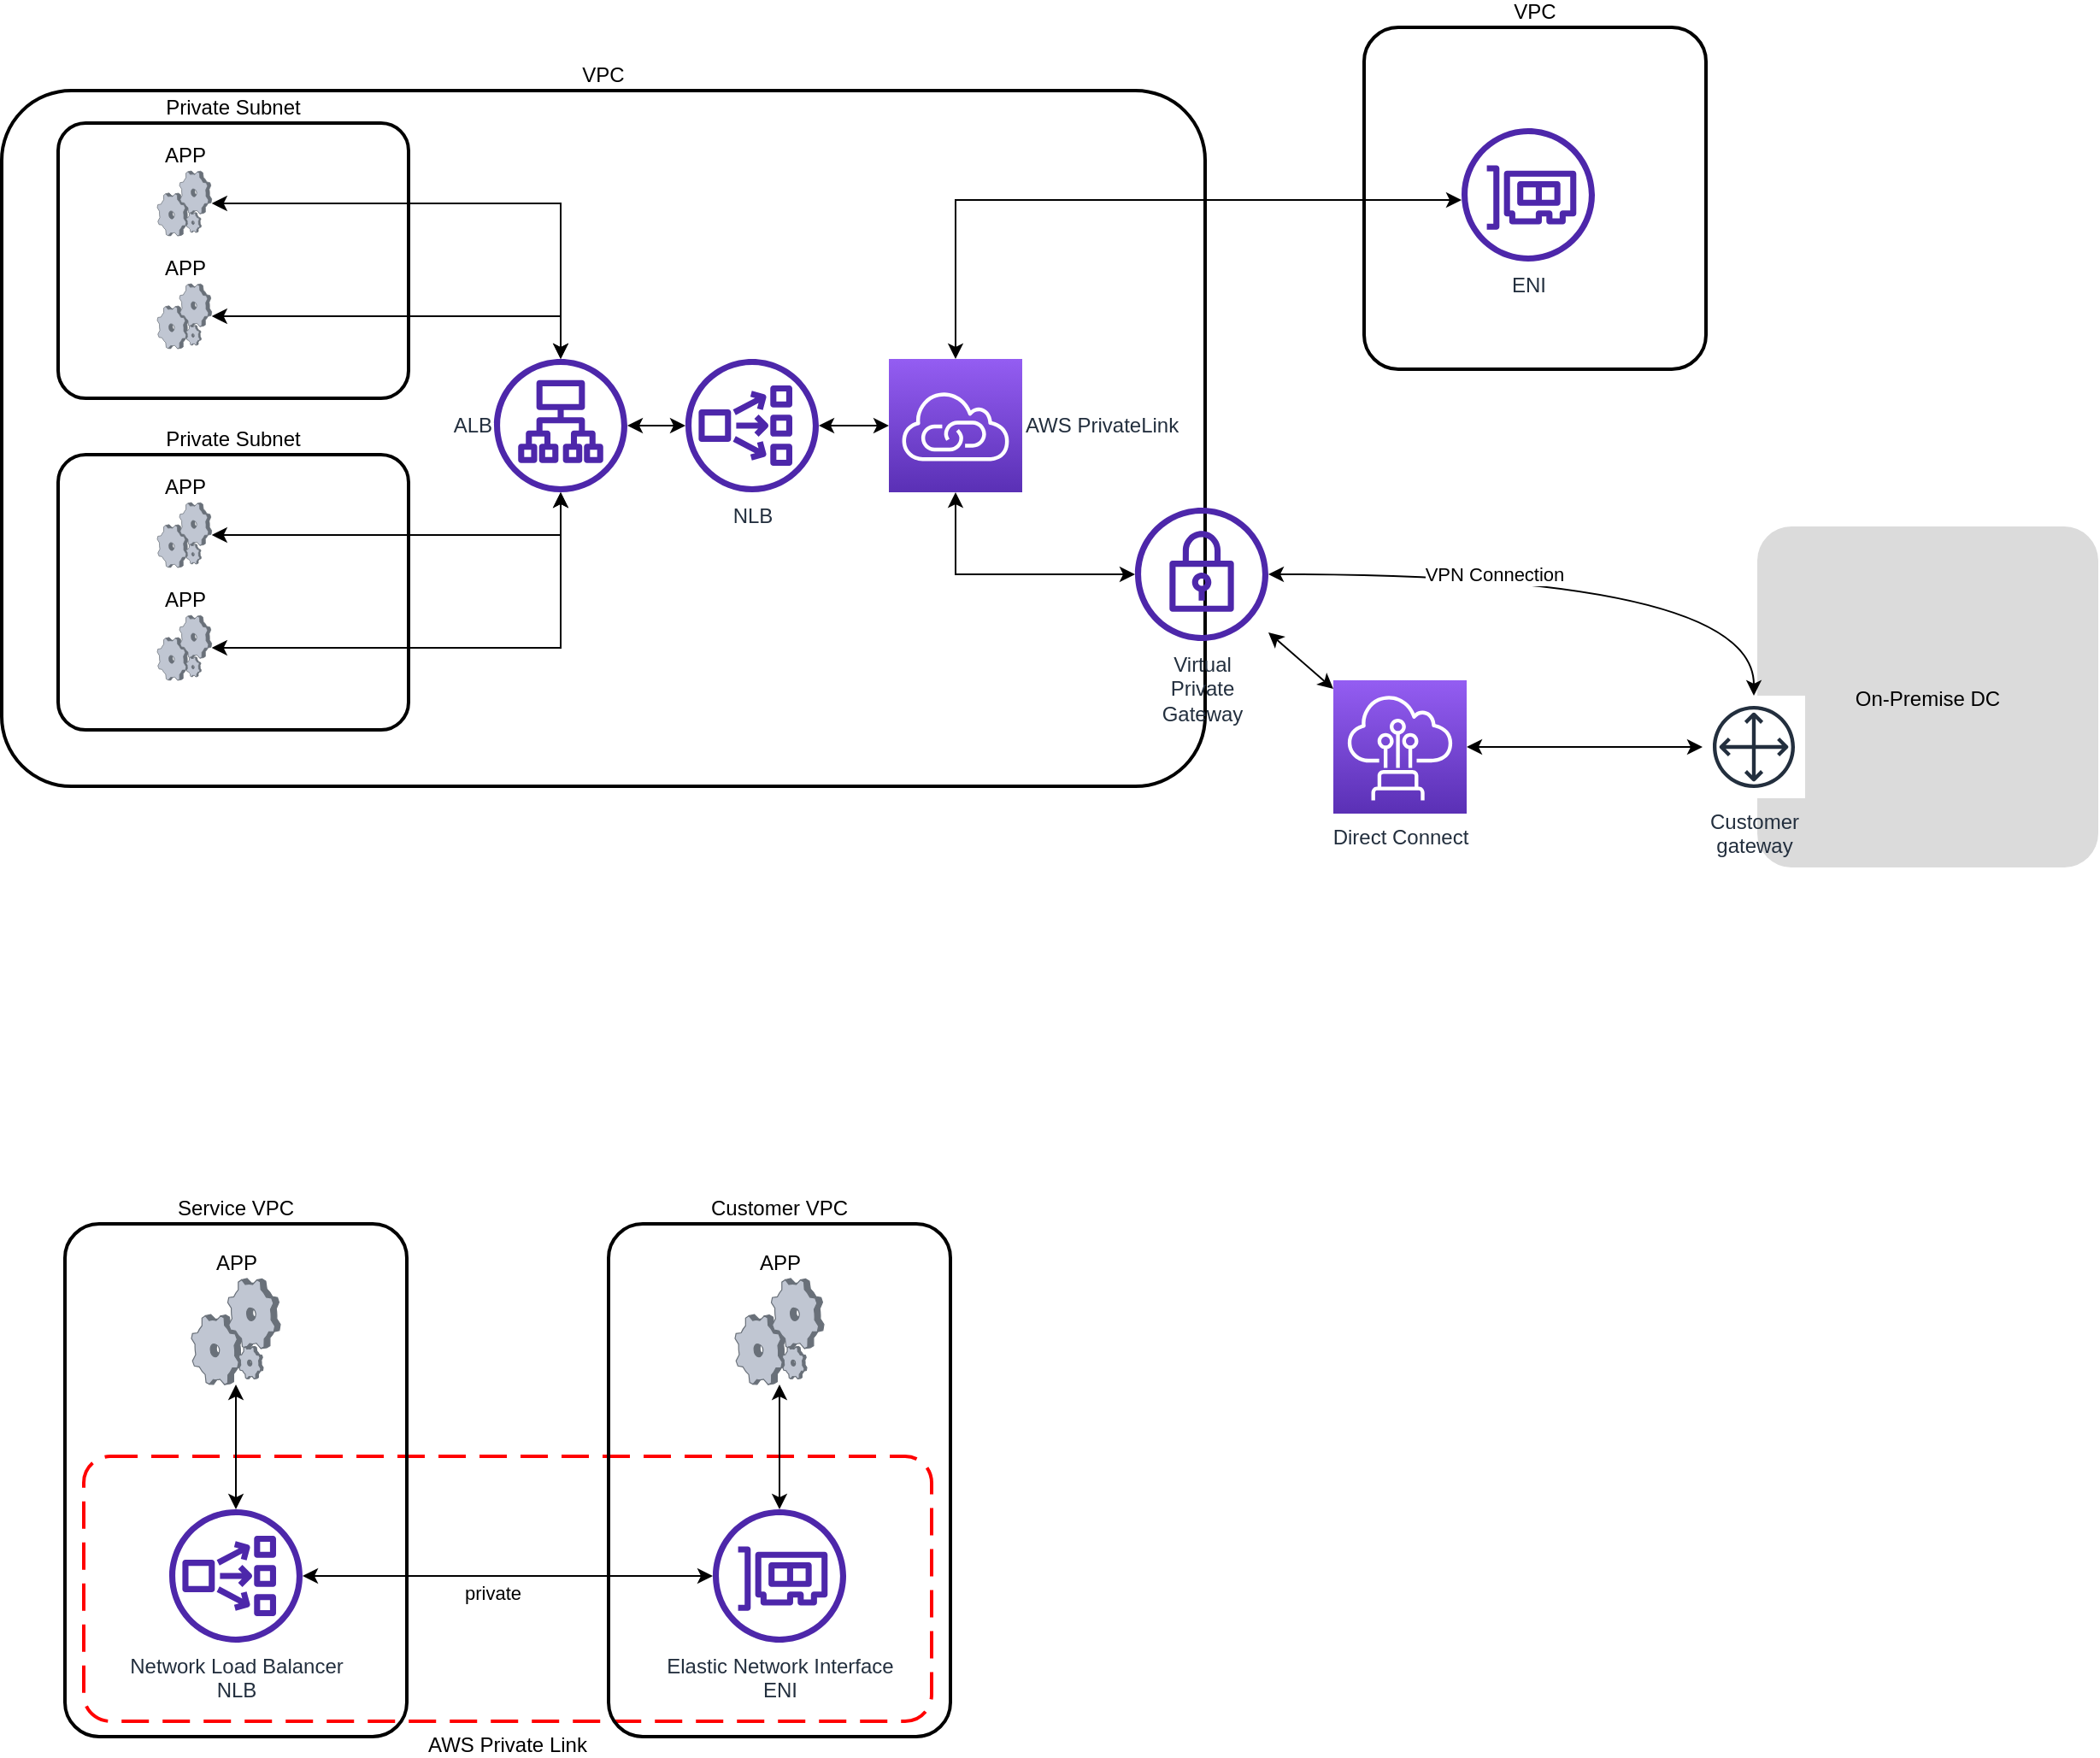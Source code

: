 <mxfile version="20.1.1" type="device"><diagram id="0W9PW05vVtJZ4PPajJrG" name="Page-1"><mxGraphModel dx="1826" dy="1537" grid="0" gridSize="10" guides="1" tooltips="1" connect="1" arrows="1" fold="1" page="0" pageScale="1" pageWidth="827" pageHeight="1169" math="0" shadow="0"><root><mxCell id="0"/><mxCell id="1" parent="0"/><mxCell id="w9yGPqB2lC9YXLwlPhrW-11" value="AWS Private Link" style="rounded=1;arcSize=10;dashed=1;strokeColor=#ff0000;fillColor=none;gradientColor=none;dashPattern=8 4;strokeWidth=2;labelPosition=center;verticalLabelPosition=bottom;align=center;verticalAlign=top;" vertex="1" parent="1"><mxGeometry x="-35" y="303" width="496" height="155" as="geometry"/></mxCell><mxCell id="w9yGPqB2lC9YXLwlPhrW-2" value="Service VPC" style="rounded=1;arcSize=10;dashed=0;fillColor=none;gradientColor=none;strokeWidth=2;labelPosition=center;verticalLabelPosition=top;align=center;verticalAlign=bottom;" vertex="1" parent="1"><mxGeometry x="-46" y="167" width="200" height="300" as="geometry"/></mxCell><mxCell id="w9yGPqB2lC9YXLwlPhrW-4" value="Customer VPC" style="rounded=1;arcSize=10;dashed=0;fillColor=none;gradientColor=none;strokeWidth=2;labelPosition=center;verticalLabelPosition=top;align=center;verticalAlign=bottom;" vertex="1" parent="1"><mxGeometry x="272" y="167" width="200" height="300" as="geometry"/></mxCell><mxCell id="w9yGPqB2lC9YXLwlPhrW-15" style="edgeStyle=orthogonalEdgeStyle;rounded=0;orthogonalLoop=1;jettySize=auto;html=1;startArrow=classic;startFill=1;endArrow=classic;endFill=1;" edge="1" parent="1" source="w9yGPqB2lC9YXLwlPhrW-5" target="w9yGPqB2lC9YXLwlPhrW-7"><mxGeometry relative="1" as="geometry"/></mxCell><mxCell id="w9yGPqB2lC9YXLwlPhrW-5" value="APP" style="verticalLabelPosition=top;sketch=0;aspect=fixed;html=1;verticalAlign=bottom;strokeColor=none;align=center;outlineConnect=0;shape=mxgraph.citrix.process;labelPosition=center;" vertex="1" parent="1"><mxGeometry x="28" y="199" width="52" height="62" as="geometry"/></mxCell><mxCell id="w9yGPqB2lC9YXLwlPhrW-13" style="edgeStyle=orthogonalEdgeStyle;rounded=0;orthogonalLoop=1;jettySize=auto;html=1;startArrow=classic;startFill=1;endArrow=classic;endFill=1;" edge="1" parent="1" source="w9yGPqB2lC9YXLwlPhrW-6" target="w9yGPqB2lC9YXLwlPhrW-8"><mxGeometry relative="1" as="geometry"/></mxCell><mxCell id="w9yGPqB2lC9YXLwlPhrW-6" value="APP" style="verticalLabelPosition=top;sketch=0;aspect=fixed;html=1;verticalAlign=bottom;strokeColor=none;align=center;outlineConnect=0;shape=mxgraph.citrix.process;labelPosition=center;" vertex="1" parent="1"><mxGeometry x="346" y="199" width="52" height="62" as="geometry"/></mxCell><mxCell id="w9yGPqB2lC9YXLwlPhrW-9" style="edgeStyle=orthogonalEdgeStyle;rounded=0;orthogonalLoop=1;jettySize=auto;html=1;startArrow=classic;startFill=1;endArrow=classic;endFill=1;" edge="1" parent="1" source="w9yGPqB2lC9YXLwlPhrW-7" target="w9yGPqB2lC9YXLwlPhrW-8"><mxGeometry relative="1" as="geometry"/></mxCell><mxCell id="w9yGPqB2lC9YXLwlPhrW-10" value="private" style="edgeLabel;html=1;align=center;verticalAlign=middle;resizable=0;points=[];" vertex="1" connectable="0" parent="w9yGPqB2lC9YXLwlPhrW-9"><mxGeometry x="-0.176" y="-1" relative="1" as="geometry"><mxPoint x="12" y="9" as="offset"/></mxGeometry></mxCell><mxCell id="w9yGPqB2lC9YXLwlPhrW-7" value="Network Load Balancer&lt;br&gt;NLB" style="sketch=0;outlineConnect=0;fontColor=#232F3E;gradientColor=none;fillColor=#4D27AA;strokeColor=none;dashed=0;verticalLabelPosition=bottom;verticalAlign=top;align=center;html=1;fontSize=12;fontStyle=0;aspect=fixed;pointerEvents=1;shape=mxgraph.aws4.network_load_balancer;" vertex="1" parent="1"><mxGeometry x="15" y="334" width="78" height="78" as="geometry"/></mxCell><mxCell id="w9yGPqB2lC9YXLwlPhrW-8" value="Elastic Network Interface&lt;br&gt;ENI" style="sketch=0;outlineConnect=0;fontColor=#232F3E;gradientColor=none;fillColor=#4D27AA;strokeColor=none;dashed=0;verticalLabelPosition=bottom;verticalAlign=top;align=center;html=1;fontSize=12;fontStyle=0;aspect=fixed;pointerEvents=1;shape=mxgraph.aws4.elastic_network_interface;" vertex="1" parent="1"><mxGeometry x="333" y="334" width="78" height="78" as="geometry"/></mxCell><mxCell id="w9yGPqB2lC9YXLwlPhrW-18" value="VPC" style="rounded=1;arcSize=10;dashed=0;fillColor=none;gradientColor=none;strokeWidth=2;labelPosition=center;verticalLabelPosition=top;align=center;verticalAlign=bottom;" vertex="1" parent="1"><mxGeometry x="-83" y="-496" width="704" height="407" as="geometry"/></mxCell><mxCell id="w9yGPqB2lC9YXLwlPhrW-23" value="Private Subnet" style="rounded=1;arcSize=10;dashed=0;fillColor=none;gradientColor=none;strokeWidth=2;labelPosition=center;verticalLabelPosition=top;align=center;verticalAlign=bottom;" vertex="1" parent="1"><mxGeometry x="-50" y="-283" width="205" height="161" as="geometry"/></mxCell><mxCell id="w9yGPqB2lC9YXLwlPhrW-28" style="edgeStyle=orthogonalEdgeStyle;rounded=0;orthogonalLoop=1;jettySize=auto;html=1;startArrow=classic;startFill=1;endArrow=classic;endFill=1;" edge="1" parent="1" source="w9yGPqB2lC9YXLwlPhrW-24" target="w9yGPqB2lC9YXLwlPhrW-26"><mxGeometry relative="1" as="geometry"/></mxCell><mxCell id="w9yGPqB2lC9YXLwlPhrW-24" value="APP" style="verticalLabelPosition=top;sketch=0;aspect=fixed;html=1;verticalAlign=bottom;strokeColor=none;align=center;outlineConnect=0;shape=mxgraph.citrix.process;labelPosition=center;" vertex="1" parent="1"><mxGeometry x="8" y="-189" width="31.87" height="38" as="geometry"/></mxCell><mxCell id="w9yGPqB2lC9YXLwlPhrW-27" style="edgeStyle=orthogonalEdgeStyle;rounded=0;orthogonalLoop=1;jettySize=auto;html=1;startArrow=classic;startFill=1;endArrow=classic;endFill=1;" edge="1" parent="1" source="w9yGPqB2lC9YXLwlPhrW-25" target="w9yGPqB2lC9YXLwlPhrW-26"><mxGeometry relative="1" as="geometry"/></mxCell><mxCell id="w9yGPqB2lC9YXLwlPhrW-25" value="APP" style="verticalLabelPosition=top;sketch=0;aspect=fixed;html=1;verticalAlign=bottom;strokeColor=none;align=center;outlineConnect=0;shape=mxgraph.citrix.process;labelPosition=center;" vertex="1" parent="1"><mxGeometry x="8" y="-255" width="31.87" height="38" as="geometry"/></mxCell><mxCell id="w9yGPqB2lC9YXLwlPhrW-26" value="ALB" style="sketch=0;outlineConnect=0;fontColor=#232F3E;gradientColor=none;fillColor=#4D27AA;strokeColor=none;dashed=0;verticalLabelPosition=middle;verticalAlign=middle;align=right;html=1;fontSize=12;fontStyle=0;aspect=fixed;pointerEvents=1;shape=mxgraph.aws4.application_load_balancer;labelPosition=left;" vertex="1" parent="1"><mxGeometry x="205" y="-339" width="78" height="78" as="geometry"/></mxCell><mxCell id="w9yGPqB2lC9YXLwlPhrW-29" value="Private Subnet" style="rounded=1;arcSize=10;dashed=0;fillColor=none;gradientColor=none;strokeWidth=2;labelPosition=center;verticalLabelPosition=top;align=center;verticalAlign=bottom;" vertex="1" parent="1"><mxGeometry x="-50" y="-477" width="205" height="161" as="geometry"/></mxCell><mxCell id="w9yGPqB2lC9YXLwlPhrW-32" style="edgeStyle=orthogonalEdgeStyle;rounded=0;orthogonalLoop=1;jettySize=auto;html=1;startArrow=classic;startFill=1;endArrow=classic;endFill=1;" edge="1" parent="1" source="w9yGPqB2lC9YXLwlPhrW-30" target="w9yGPqB2lC9YXLwlPhrW-26"><mxGeometry relative="1" as="geometry"/></mxCell><mxCell id="w9yGPqB2lC9YXLwlPhrW-30" value="APP" style="verticalLabelPosition=top;sketch=0;aspect=fixed;html=1;verticalAlign=bottom;strokeColor=none;align=center;outlineConnect=0;shape=mxgraph.citrix.process;labelPosition=center;" vertex="1" parent="1"><mxGeometry x="8" y="-383" width="31.87" height="38" as="geometry"/></mxCell><mxCell id="w9yGPqB2lC9YXLwlPhrW-33" style="edgeStyle=orthogonalEdgeStyle;rounded=0;orthogonalLoop=1;jettySize=auto;html=1;startArrow=classic;startFill=1;endArrow=classic;endFill=1;" edge="1" parent="1" source="w9yGPqB2lC9YXLwlPhrW-31" target="w9yGPqB2lC9YXLwlPhrW-26"><mxGeometry relative="1" as="geometry"/></mxCell><mxCell id="w9yGPqB2lC9YXLwlPhrW-31" value="APP" style="verticalLabelPosition=top;sketch=0;aspect=fixed;html=1;verticalAlign=bottom;strokeColor=none;align=center;outlineConnect=0;shape=mxgraph.citrix.process;labelPosition=center;" vertex="1" parent="1"><mxGeometry x="8" y="-449" width="31.87" height="38" as="geometry"/></mxCell><mxCell id="w9yGPqB2lC9YXLwlPhrW-35" value="" style="edgeStyle=orthogonalEdgeStyle;rounded=0;orthogonalLoop=1;jettySize=auto;html=1;startArrow=classic;startFill=1;endArrow=classic;endFill=1;" edge="1" parent="1" source="w9yGPqB2lC9YXLwlPhrW-34" target="w9yGPqB2lC9YXLwlPhrW-26"><mxGeometry relative="1" as="geometry"/></mxCell><mxCell id="w9yGPqB2lC9YXLwlPhrW-37" value="" style="edgeStyle=orthogonalEdgeStyle;rounded=0;orthogonalLoop=1;jettySize=auto;html=1;startArrow=classic;startFill=1;endArrow=classic;endFill=1;" edge="1" parent="1" source="w9yGPqB2lC9YXLwlPhrW-34" target="w9yGPqB2lC9YXLwlPhrW-36"><mxGeometry relative="1" as="geometry"/></mxCell><mxCell id="w9yGPqB2lC9YXLwlPhrW-34" value="NLB" style="sketch=0;outlineConnect=0;fontColor=#232F3E;gradientColor=none;fillColor=#4D27AA;strokeColor=none;dashed=0;verticalLabelPosition=bottom;verticalAlign=top;align=center;html=1;fontSize=12;fontStyle=0;aspect=fixed;pointerEvents=1;shape=mxgraph.aws4.network_load_balancer;" vertex="1" parent="1"><mxGeometry x="317" y="-339" width="78" height="78" as="geometry"/></mxCell><mxCell id="w9yGPqB2lC9YXLwlPhrW-49" style="edgeStyle=orthogonalEdgeStyle;rounded=0;orthogonalLoop=1;jettySize=auto;html=1;startArrow=classic;startFill=1;endArrow=classic;endFill=1;" edge="1" parent="1" source="w9yGPqB2lC9YXLwlPhrW-36" target="w9yGPqB2lC9YXLwlPhrW-48"><mxGeometry relative="1" as="geometry"><Array as="points"><mxPoint x="475" y="-432"/></Array></mxGeometry></mxCell><mxCell id="w9yGPqB2lC9YXLwlPhrW-36" value="AWS PrivateLink" style="sketch=0;points=[[0,0,0],[0.25,0,0],[0.5,0,0],[0.75,0,0],[1,0,0],[0,1,0],[0.25,1,0],[0.5,1,0],[0.75,1,0],[1,1,0],[0,0.25,0],[0,0.5,0],[0,0.75,0],[1,0.25,0],[1,0.5,0],[1,0.75,0]];outlineConnect=0;fontColor=#232F3E;gradientColor=#945DF2;gradientDirection=north;fillColor=#5A30B5;strokeColor=#ffffff;dashed=0;verticalLabelPosition=middle;verticalAlign=middle;align=left;html=1;fontSize=12;fontStyle=0;aspect=fixed;shape=mxgraph.aws4.resourceIcon;resIcon=mxgraph.aws4.vpc_privatelink;labelPosition=right;" vertex="1" parent="1"><mxGeometry x="436" y="-339" width="78" height="78" as="geometry"/></mxCell><mxCell id="w9yGPqB2lC9YXLwlPhrW-42" style="rounded=0;orthogonalLoop=1;jettySize=auto;html=1;startArrow=classic;startFill=1;endArrow=classic;endFill=1;" edge="1" parent="1" source="w9yGPqB2lC9YXLwlPhrW-38" target="w9yGPqB2lC9YXLwlPhrW-41"><mxGeometry relative="1" as="geometry"/></mxCell><mxCell id="w9yGPqB2lC9YXLwlPhrW-50" style="edgeStyle=orthogonalEdgeStyle;rounded=0;orthogonalLoop=1;jettySize=auto;html=1;startArrow=classic;startFill=1;endArrow=classic;endFill=1;" edge="1" parent="1" source="w9yGPqB2lC9YXLwlPhrW-38" target="w9yGPqB2lC9YXLwlPhrW-36"><mxGeometry relative="1" as="geometry"/></mxCell><mxCell id="w9yGPqB2lC9YXLwlPhrW-38" value="Virtual &lt;br&gt;Private &lt;br&gt;Gateway" style="sketch=0;outlineConnect=0;fontColor=#232F3E;gradientColor=none;fillColor=#4D27AA;strokeColor=none;dashed=0;verticalLabelPosition=bottom;verticalAlign=top;align=center;html=1;fontSize=12;fontStyle=0;aspect=fixed;pointerEvents=1;shape=mxgraph.aws4.vpn_gateway;" vertex="1" parent="1"><mxGeometry x="580" y="-252" width="78" height="78" as="geometry"/></mxCell><mxCell id="w9yGPqB2lC9YXLwlPhrW-40" value="On-Premise DC" style="rounded=1;arcSize=10;strokeColor=none;fillColor=#DBDBDB;gradientColor=none;" vertex="1" parent="1"><mxGeometry x="944" y="-241" width="199.5" height="199.5" as="geometry"/></mxCell><mxCell id="w9yGPqB2lC9YXLwlPhrW-43" value="" style="edgeStyle=orthogonalEdgeStyle;rounded=0;orthogonalLoop=1;jettySize=auto;html=1;startArrow=classic;startFill=1;endArrow=classic;endFill=1;" edge="1" parent="1" source="w9yGPqB2lC9YXLwlPhrW-41" target="w9yGPqB2lC9YXLwlPhrW-44"><mxGeometry relative="1" as="geometry"/></mxCell><mxCell id="w9yGPqB2lC9YXLwlPhrW-41" value="Direct Connect" style="sketch=0;points=[[0,0,0],[0.25,0,0],[0.5,0,0],[0.75,0,0],[1,0,0],[0,1,0],[0.25,1,0],[0.5,1,0],[0.75,1,0],[1,1,0],[0,0.25,0],[0,0.5,0],[0,0.75,0],[1,0.25,0],[1,0.5,0],[1,0.75,0]];outlineConnect=0;fontColor=#232F3E;gradientColor=#945DF2;gradientDirection=north;fillColor=#5A30B5;strokeColor=#ffffff;dashed=0;verticalLabelPosition=bottom;verticalAlign=top;align=center;html=1;fontSize=12;fontStyle=0;aspect=fixed;shape=mxgraph.aws4.resourceIcon;resIcon=mxgraph.aws4.direct_connect;" vertex="1" parent="1"><mxGeometry x="696" y="-151" width="78" height="78" as="geometry"/></mxCell><mxCell id="w9yGPqB2lC9YXLwlPhrW-51" style="rounded=0;orthogonalLoop=1;jettySize=auto;html=1;startArrow=classic;startFill=1;endArrow=classic;endFill=1;edgeStyle=orthogonalEdgeStyle;curved=1;" edge="1" parent="1" source="w9yGPqB2lC9YXLwlPhrW-44" target="w9yGPqB2lC9YXLwlPhrW-38"><mxGeometry relative="1" as="geometry"><Array as="points"><mxPoint x="942" y="-213"/></Array></mxGeometry></mxCell><mxCell id="w9yGPqB2lC9YXLwlPhrW-53" value="VPN Connection" style="edgeLabel;html=1;align=center;verticalAlign=middle;resizable=0;points=[];" vertex="1" connectable="0" parent="w9yGPqB2lC9YXLwlPhrW-51"><mxGeometry x="0.256" relative="1" as="geometry"><mxPoint as="offset"/></mxGeometry></mxCell><mxCell id="w9yGPqB2lC9YXLwlPhrW-44" value="Customer&#10;gateway" style="sketch=0;outlineConnect=0;fontColor=#232F3E;gradientColor=none;strokeColor=#232F3E;fillColor=#ffffff;dashed=0;verticalLabelPosition=bottom;verticalAlign=top;align=center;html=1;fontSize=12;fontStyle=0;aspect=fixed;shape=mxgraph.aws4.resourceIcon;resIcon=mxgraph.aws4.customer_gateway;" vertex="1" parent="1"><mxGeometry x="912" y="-142" width="60" height="60" as="geometry"/></mxCell><mxCell id="w9yGPqB2lC9YXLwlPhrW-45" value="VPC" style="rounded=1;arcSize=10;dashed=0;fillColor=none;gradientColor=none;strokeWidth=2;labelPosition=center;verticalLabelPosition=top;align=center;verticalAlign=bottom;" vertex="1" parent="1"><mxGeometry x="714" y="-533" width="200" height="200" as="geometry"/></mxCell><mxCell id="w9yGPqB2lC9YXLwlPhrW-48" value="ENI" style="sketch=0;outlineConnect=0;fontColor=#232F3E;gradientColor=none;fillColor=#4D27AA;strokeColor=none;dashed=0;verticalLabelPosition=bottom;verticalAlign=top;align=center;html=1;fontSize=12;fontStyle=0;aspect=fixed;pointerEvents=1;shape=mxgraph.aws4.elastic_network_interface;" vertex="1" parent="1"><mxGeometry x="771" y="-474" width="78" height="78" as="geometry"/></mxCell></root></mxGraphModel></diagram></mxfile>